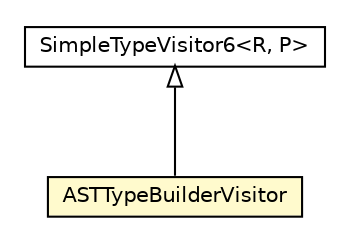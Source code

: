 #!/usr/local/bin/dot
#
# Class diagram 
# Generated by UMLGraph version 5.1 (http://www.umlgraph.org/)
#

digraph G {
	edge [fontname="Helvetica",fontsize=10,labelfontname="Helvetica",labelfontsize=10];
	node [fontname="Helvetica",fontsize=10,shape=plaintext];
	nodesep=0.25;
	ranksep=0.5;
	// org.androidtransfuse.analysis.adapter.ASTTypeBuilderVisitor
	c33544 [label=<<table title="org.androidtransfuse.analysis.adapter.ASTTypeBuilderVisitor" border="0" cellborder="1" cellspacing="0" cellpadding="2" port="p" bgcolor="lemonChiffon" href="./ASTTypeBuilderVisitor.html">
		<tr><td><table border="0" cellspacing="0" cellpadding="1">
<tr><td align="center" balign="center"> ASTTypeBuilderVisitor </td></tr>
		</table></td></tr>
		</table>>, fontname="Helvetica", fontcolor="black", fontsize=10.0];
	//org.androidtransfuse.analysis.adapter.ASTTypeBuilderVisitor extends javax.lang.model.util.SimpleTypeVisitor6<org.androidtransfuse.analysis.adapter.ASTType, java.lang.Void>
	c33697:p -> c33544:p [dir=back,arrowtail=empty];
	// javax.lang.model.util.SimpleTypeVisitor6<R, P>
	c33697 [label=<<table title="javax.lang.model.util.SimpleTypeVisitor6" border="0" cellborder="1" cellspacing="0" cellpadding="2" port="p" href="http://java.sun.com/j2se/1.4.2/docs/api/javax/lang/model/util/SimpleTypeVisitor6.html">
		<tr><td><table border="0" cellspacing="0" cellpadding="1">
<tr><td align="center" balign="center"> SimpleTypeVisitor6&lt;R, P&gt; </td></tr>
		</table></td></tr>
		</table>>, fontname="Helvetica", fontcolor="black", fontsize=10.0];
}

